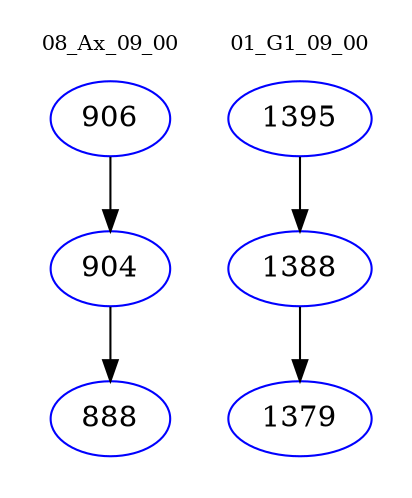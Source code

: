 digraph{
subgraph cluster_0 {
color = white
label = "08_Ax_09_00";
fontsize=10;
T0_906 [label="906", color="blue"]
T0_906 -> T0_904 [color="black"]
T0_904 [label="904", color="blue"]
T0_904 -> T0_888 [color="black"]
T0_888 [label="888", color="blue"]
}
subgraph cluster_1 {
color = white
label = "01_G1_09_00";
fontsize=10;
T1_1395 [label="1395", color="blue"]
T1_1395 -> T1_1388 [color="black"]
T1_1388 [label="1388", color="blue"]
T1_1388 -> T1_1379 [color="black"]
T1_1379 [label="1379", color="blue"]
}
}
